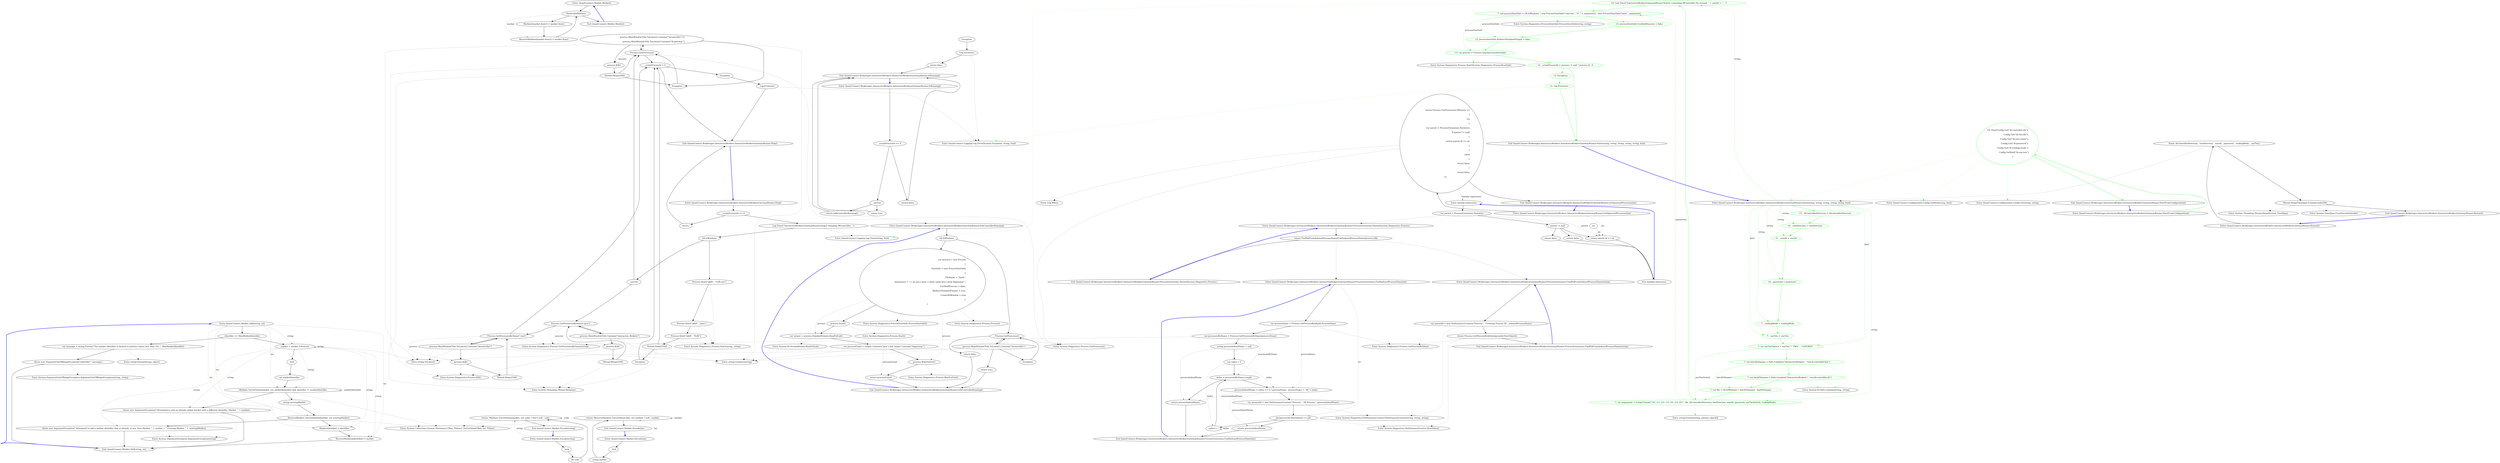 digraph  {
n0 [cluster="QuantConnect.Market.Market()", label="Entry QuantConnect.Market.Market()", span="40-40"];
n1 [cluster="QuantConnect.Market.Market()", label=HardcodedMarkets, span="43-43"];
n2 [cluster="QuantConnect.Market.Market()", label="Markets[market.Item1] = market.Item2", span="45-45"];
n4 [cluster="QuantConnect.Market.Market()", label="Exit QuantConnect.Market.Market()", span="40-40"];
n3 [cluster="QuantConnect.Market.Market()", label="ReverseMarkets[market.Item2] = market.Item1", span="46-46"];
n5 [cluster="QuantConnect.Market.Add(string, int)", label="Entry QuantConnect.Market.Add(string, int)", span="75-75"];
n6 [cluster="QuantConnect.Market.Add(string, int)", label="identifier >= MaxMarketIdentifier", span="77-77"];
n9 [cluster="QuantConnect.Market.Add(string, int)", label="market = market.ToLower()", span="83-83"];
n12 [cluster="QuantConnect.Market.Add(string, int)", label="Markets.TryGetValue(market, out marketIdentifier) && identifier != marketIdentifier", span="89-89"];
n15 [cluster="QuantConnect.Market.Add(string, int)", label="ReverseMarkets.TryGetValue(identifier, out existingMarket)", span="95-95"];
n17 [cluster="QuantConnect.Market.Add(string, int)", label="Markets[market] = identifier", span="101-101"];
n18 [cluster="QuantConnect.Market.Add(string, int)", label="ReverseMarkets[identifier] = market", span="102-102"];
n7 [cluster="QuantConnect.Market.Add(string, int)", label="var message = string.Format(''The market identifier is limited to positive values less than {0}.'', MaxMarketIdentifier)", span="79-79"];
n8 [cluster="QuantConnect.Market.Add(string, int)", label="throw new ArgumentOutOfRangeException(''identifier'', message);", span="80-80"];
n20 [cluster="string.Format(string, object)", label="Entry string.Format(string, object)", span="0-0"];
n10 [cluster="QuantConnect.Market.Add(string, int)", label=_lock, span="86-86"];
n22 [cluster="string.ToLower()", label="Entry string.ToLower()", span="0-0"];
n13 [cluster="QuantConnect.Market.Add(string, int)", label="throw new ArgumentException(''Attempted to add an already added market with a different identifier. Market: '' + market);", span="91-91"];
n16 [cluster="QuantConnect.Market.Add(string, int)", label="throw new ArgumentException(''Attempted to add a market identifier that is already in use. New Market: '' + market + '' Existing Market: '' + existingMarket);", span="97-97"];
n11 [cluster="QuantConnect.Market.Add(string, int)", label="int marketIdentifier", span="88-88"];
n14 [cluster="QuantConnect.Market.Add(string, int)", label="string existingMarket", span="94-94"];
n23 [cluster="System.Collections.Generic.Dictionary<TKey, TValue>.TryGetValue(TKey, out TValue)", label="Entry System.Collections.Generic.Dictionary<TKey, TValue>.TryGetValue(TKey, out TValue)", span="0-0"];
n19 [cluster="QuantConnect.Market.Add(string, int)", label="Exit QuantConnect.Market.Add(string, int)", span="75-75"];
n21 [cluster="System.ArgumentOutOfRangeException.ArgumentOutOfRangeException(string, string)", label="Entry System.ArgumentOutOfRangeException.ArgumentOutOfRangeException(string, string)", span="0-0"];
n24 [cluster="System.ArgumentException.ArgumentException(string)", label="Entry System.ArgumentException.ArgumentException(string)", span="0-0"];
n25 [cluster="QuantConnect.Market.Encode(string)", label="Entry QuantConnect.Market.Encode(string)", span="111-111"];
n26 [cluster="QuantConnect.Market.Encode(string)", label=_lock, span="113-113"];
n28 [cluster="QuantConnect.Market.Encode(string)", label="return !Markets.TryGetValue(market, out code) ? (int?) null : code;", span="116-116"];
n27 [cluster="QuantConnect.Market.Encode(string)", label="int code", span="115-115"];
n29 [cluster="QuantConnect.Market.Encode(string)", label="Exit QuantConnect.Market.Encode(string)", span="111-111"];
n30 [cluster="QuantConnect.Market.Decode(int)", label="Entry QuantConnect.Market.Decode(int)", span="125-125"];
n31 [cluster="QuantConnect.Market.Decode(int)", label=_lock, span="127-127"];
n33 [cluster="QuantConnect.Market.Decode(int)", label="return !ReverseMarkets.TryGetValue(code, out market) ? null : market;", span="130-130"];
n32 [cluster="QuantConnect.Market.Decode(int)", label="string market", span="129-129"];
n34 [cluster="QuantConnect.Market.Decode(int)", label="Exit QuantConnect.Market.Decode(int)", span="125-125"];
m1_31 [cluster="QuantConnect.Logging.Log.Error(System.Exception, string, bool)", file="QuandlBitfinexDownloader.cs", label="Entry QuantConnect.Logging.Log.Error(System.Exception, string, bool)", span="98-98"];
m1_61 [cluster="string.Contains(string)", file="QuandlBitfinexDownloader.cs", label="Entry string.Contains(string)", span="0-0"];
m1_62 [cluster="System.Diagnostics.Process.Kill()", file="QuandlBitfinexDownloader.cs", label="Entry System.Diagnostics.Process.Kill()", span="0-0"];
m1_105 [cluster="Unk.Where", file="QuandlBitfinexDownloader.cs", label="Entry Unk.Where", span=""];
m1_101 [cluster="System.Diagnostics.Process.WaitForExit()", file="QuandlBitfinexDownloader.cs", label="Entry System.Diagnostics.Process.WaitForExit()", span="0-0"];
m1_100 [cluster="System.IO.StreamReader.ReadToEnd()", file="QuandlBitfinexDownloader.cs", label="Entry System.IO.StreamReader.ReadToEnd()", span="0-0"];
m1_4 [cluster="QuantConnect.Configuration.Config.GetBool(string, bool)", file="QuandlBitfinexDownloader.cs", label="Entry QuantConnect.Configuration.Config.GetBool(string, bool)", span="141-141"];
m1_32 [cluster="QuantConnect.Brokerages.InteractiveBrokers.InteractiveBrokersGatewayRunner.Stop()", file="QuandlBitfinexDownloader.cs", label="Entry QuantConnect.Brokerages.InteractiveBrokers.InteractiveBrokersGatewayRunner.Stop()", span="104-104"];
m1_35 [cluster="QuantConnect.Brokerages.InteractiveBrokers.InteractiveBrokersGatewayRunner.Stop()", file="QuandlBitfinexDownloader.cs", label="Log.Trace(''InteractiveBrokersGatewayRunner.Stop(): Stopping IBController...'')", span="113-113"];
m1_58 [cluster="QuantConnect.Brokerages.InteractiveBrokers.InteractiveBrokersGatewayRunner.Stop()", file="QuandlBitfinexDownloader.cs", label="Log.Error(err)", span="175-175"];
m1_33 [cluster="QuantConnect.Brokerages.InteractiveBrokers.InteractiveBrokersGatewayRunner.Stop()", file="QuandlBitfinexDownloader.cs", label="_scriptProcessId == 0", span="106-106"];
m1_36 [cluster="QuantConnect.Brokerages.InteractiveBrokers.InteractiveBrokersGatewayRunner.Stop()", file="QuandlBitfinexDownloader.cs", label="OS.IsWindows", span="115-115"];
m1_57 [cluster="QuantConnect.Brokerages.InteractiveBrokers.InteractiveBrokersGatewayRunner.Stop()", file="QuandlBitfinexDownloader.cs", label=Exception, span="173-173"];
m1_34 [cluster="QuantConnect.Brokerages.InteractiveBrokers.InteractiveBrokersGatewayRunner.Stop()", file="QuandlBitfinexDownloader.cs", label="return;", span="108-108"];
m1_37 [cluster="QuantConnect.Brokerages.InteractiveBrokers.InteractiveBrokersGatewayRunner.Stop()", file="QuandlBitfinexDownloader.cs", label=_useTws, span="117-117"];
m1_51 [cluster="QuantConnect.Brokerages.InteractiveBrokers.InteractiveBrokersGatewayRunner.Stop()", file="QuandlBitfinexDownloader.cs", label="Process.Start(''pkill'', ''xvfb-run'')", span="160-160"];
m1_56 [cluster="QuantConnect.Brokerages.InteractiveBrokers.InteractiveBrokersGatewayRunner.Stop()", file="QuandlBitfinexDownloader.cs", label="_scriptProcessId = 0", span="171-171"];
m1_38 [cluster="QuantConnect.Brokerages.InteractiveBrokers.InteractiveBrokersGatewayRunner.Stop()", file="QuandlBitfinexDownloader.cs", label="Process.GetProcessesByName(''java'')", span="119-119"];
m1_46 [cluster="QuantConnect.Brokerages.InteractiveBrokers.InteractiveBrokersGatewayRunner.Stop()", file="QuandlBitfinexDownloader.cs", label="Process.GetProcesses()", span="138-138"];
m1_52 [cluster="QuantConnect.Brokerages.InteractiveBrokers.InteractiveBrokersGatewayRunner.Stop()", file="QuandlBitfinexDownloader.cs", label="Process.Start(''pkill'', ''java'')", span="161-161"];
m1_42 [cluster="QuantConnect.Brokerages.InteractiveBrokers.InteractiveBrokersGatewayRunner.Stop()", file="QuandlBitfinexDownloader.cs", label="Process.GetProcessesByName(''cmd'')", span="127-127"];
m1_54 [cluster="QuantConnect.Brokerages.InteractiveBrokers.InteractiveBrokersGatewayRunner.Stop()", file="QuandlBitfinexDownloader.cs", label="Thread.Sleep(2500)", span="163-163"];
m1_55 [cluster="QuantConnect.Brokerages.InteractiveBrokers.InteractiveBrokersGatewayRunner.Stop()", file="QuandlBitfinexDownloader.cs", label=Exception, span="165-165"];
m1_39 [cluster="QuantConnect.Brokerages.InteractiveBrokers.InteractiveBrokersGatewayRunner.Stop()", file="QuandlBitfinexDownloader.cs", label="process.MainWindowTitle.Contains(''Interactive Brokers'')", span="121-121"];
m1_41 [cluster="QuantConnect.Brokerages.InteractiveBrokers.InteractiveBrokersGatewayRunner.Stop()", file="QuandlBitfinexDownloader.cs", label="Thread.Sleep(2500)", span="124-124"];
m1_40 [cluster="QuantConnect.Brokerages.InteractiveBrokers.InteractiveBrokersGatewayRunner.Stop()", file="QuandlBitfinexDownloader.cs", label="process.Kill()", span="123-123"];
m1_47 [cluster="QuantConnect.Brokerages.InteractiveBrokers.InteractiveBrokersGatewayRunner.Stop()", file="QuandlBitfinexDownloader.cs", label="process.MainWindowTitle.ToLower().Contains(''ibcontroller'') ||\r\n                                    process.MainWindowTitle.ToLower().Contains(''ib gateway'')", span="142-143"];
m1_50 [cluster="QuantConnect.Brokerages.InteractiveBrokers.InteractiveBrokersGatewayRunner.Stop()", file="QuandlBitfinexDownloader.cs", label=Exception, span="149-149"];
m1_49 [cluster="QuantConnect.Brokerages.InteractiveBrokers.InteractiveBrokersGatewayRunner.Stop()", file="QuandlBitfinexDownloader.cs", label="Thread.Sleep(2500)", span="146-146"];
m1_48 [cluster="QuantConnect.Brokerages.InteractiveBrokers.InteractiveBrokersGatewayRunner.Stop()", file="QuandlBitfinexDownloader.cs", label="process.Kill()", span="145-145"];
m1_53 [cluster="QuantConnect.Brokerages.InteractiveBrokers.InteractiveBrokersGatewayRunner.Stop()", file="QuandlBitfinexDownloader.cs", label="Process.Start(''pkill'', ''Xvfb'')", span="162-162"];
m1_43 [cluster="QuantConnect.Brokerages.InteractiveBrokers.InteractiveBrokersGatewayRunner.Stop()", file="QuandlBitfinexDownloader.cs", label="process.MainWindowTitle.ToLower().Contains(''ibcontroller'')", span="129-129"];
m1_45 [cluster="QuantConnect.Brokerages.InteractiveBrokers.InteractiveBrokersGatewayRunner.Stop()", file="QuandlBitfinexDownloader.cs", label="Thread.Sleep(2500)", span="132-132"];
m1_44 [cluster="QuantConnect.Brokerages.InteractiveBrokers.InteractiveBrokersGatewayRunner.Stop()", file="QuandlBitfinexDownloader.cs", label="process.Kill()", span="131-131"];
m1_59 [cluster="QuantConnect.Brokerages.InteractiveBrokers.InteractiveBrokersGatewayRunner.Stop()", file="QuandlBitfinexDownloader.cs", label="Exit QuantConnect.Brokerages.InteractiveBrokers.InteractiveBrokersGatewayRunner.Stop()", span="104-104"];
m1_106 [cluster="lambda expression", file="QuandlBitfinexDownloader.cs", label="Entry lambda expression", span="270-285"];
m1_109 [cluster="lambda expression", file="QuandlBitfinexDownloader.cs", label="return parent.Id == id;", span="277-277"];
m1_107 [cluster="lambda expression", file="QuandlBitfinexDownloader.cs", label="var parent = ProcessExtensions.Parent(x)", span="274-274"];
m1_108 [cluster="lambda expression", file="QuandlBitfinexDownloader.cs", label="parent != null", span="275-275"];
m1_110 [cluster="lambda expression", file="QuandlBitfinexDownloader.cs", label="return false;", span="282-282"];
m1_111 [cluster="lambda expression", file="QuandlBitfinexDownloader.cs", label="return false;", span="284-284"];
m1_112 [cluster="lambda expression", file="QuandlBitfinexDownloader.cs", label="Exit lambda expression", span="270-285"];
m1_129 [cluster="System.Diagnostics.PerformanceCounter.NextValue()", file="QuandlBitfinexDownloader.cs", label="Entry System.Diagnostics.PerformanceCounter.NextValue()", span="0-0"];
m1_67 [cluster="QuantConnect.Brokerages.InteractiveBrokers.InteractiveBrokersGatewayRunner.IsRunning()", file="QuandlBitfinexDownloader.cs", label="Entry QuantConnect.Brokerages.InteractiveBrokers.InteractiveBrokersGatewayRunner.IsRunning()", span="183-183"];
m1_74 [cluster="QuantConnect.Brokerages.InteractiveBrokers.InteractiveBrokersGatewayRunner.IsRunning()", file="QuandlBitfinexDownloader.cs", label="Log.Error(err)", span="202-202"];
m1_73 [cluster="QuantConnect.Brokerages.InteractiveBrokers.InteractiveBrokersGatewayRunner.IsRunning()", file="QuandlBitfinexDownloader.cs", label=Exception, span="200-200"];
m1_75 [cluster="QuantConnect.Brokerages.InteractiveBrokers.InteractiveBrokersGatewayRunner.IsRunning()", file="QuandlBitfinexDownloader.cs", label="return false;", span="205-205"];
m1_69 [cluster="QuantConnect.Brokerages.InteractiveBrokers.InteractiveBrokersGatewayRunner.IsRunning()", file="QuandlBitfinexDownloader.cs", label="return false;", span="187-187"];
m1_71 [cluster="QuantConnect.Brokerages.InteractiveBrokers.InteractiveBrokersGatewayRunner.IsRunning()", file="QuandlBitfinexDownloader.cs", label="return true;", span="193-193"];
m1_72 [cluster="QuantConnect.Brokerages.InteractiveBrokers.InteractiveBrokersGatewayRunner.IsRunning()", file="QuandlBitfinexDownloader.cs", label="return IsIbControllerRunning();", span="198-198"];
m1_68 [cluster="QuantConnect.Brokerages.InteractiveBrokers.InteractiveBrokersGatewayRunner.IsRunning()", file="QuandlBitfinexDownloader.cs", label="_scriptProcessId == 0", span="185-185"];
m1_70 [cluster="QuantConnect.Brokerages.InteractiveBrokers.InteractiveBrokersGatewayRunner.IsRunning()", file="QuandlBitfinexDownloader.cs", label=_useTws, span="191-191"];
m1_76 [cluster="QuantConnect.Brokerages.InteractiveBrokers.InteractiveBrokersGatewayRunner.IsRunning()", file="QuandlBitfinexDownloader.cs", label="Exit QuantConnect.Brokerages.InteractiveBrokers.InteractiveBrokersGatewayRunner.IsRunning()", span="183-183"];
m1_65 [cluster="System.Diagnostics.Process.GetProcesses()", file="QuandlBitfinexDownloader.cs", label="Entry System.Diagnostics.Process.GetProcesses()", span="0-0"];
m1_66 [cluster="System.Diagnostics.Process.Start(string, string)", file="QuandlBitfinexDownloader.cs", label="Entry System.Diagnostics.Process.Start(string, string)", span="0-0"];
m1_114 [cluster="QuantConnect.Brokerages.InteractiveBrokers.InteractiveBrokersGatewayRunner.ProcessExtensions.FindIndexedProcessName(int)", file="QuandlBitfinexDownloader.cs", label="Entry QuantConnect.Brokerages.InteractiveBrokers.InteractiveBrokersGatewayRunner.ProcessExtensions.FindIndexedProcessName(int)", span="291-291"];
m1_116 [cluster="QuantConnect.Brokerages.InteractiveBrokers.InteractiveBrokersGatewayRunner.ProcessExtensions.FindIndexedProcessName(int)", file="QuandlBitfinexDownloader.cs", label="var processesByName = Process.GetProcessesByName(processName)", span="294-294"];
m1_115 [cluster="QuantConnect.Brokerages.InteractiveBrokers.InteractiveBrokersGatewayRunner.ProcessExtensions.FindIndexedProcessName(int)", file="QuandlBitfinexDownloader.cs", label="var processName = Process.GetProcessById(pid).ProcessName", span="293-293"];
m1_117 [cluster="QuantConnect.Brokerages.InteractiveBrokers.InteractiveBrokersGatewayRunner.ProcessExtensions.FindIndexedProcessName(int)", file="QuandlBitfinexDownloader.cs", label="string processIndexdName = null", span="295-295"];
m1_119 [cluster="QuantConnect.Brokerages.InteractiveBrokers.InteractiveBrokersGatewayRunner.ProcessExtensions.FindIndexedProcessName(int)", file="QuandlBitfinexDownloader.cs", label="index < processesByName.Length", span="297-297"];
m1_120 [cluster="QuantConnect.Brokerages.InteractiveBrokers.InteractiveBrokersGatewayRunner.ProcessExtensions.FindIndexedProcessName(int)", file="QuandlBitfinexDownloader.cs", label="processIndexdName = index == 0 ? processName : processName + ''#'' + index", span="299-299"];
m1_118 [cluster="QuantConnect.Brokerages.InteractiveBrokers.InteractiveBrokersGatewayRunner.ProcessExtensions.FindIndexedProcessName(int)", file="QuandlBitfinexDownloader.cs", label="var index = 0", span="297-297"];
m1_125 [cluster="QuantConnect.Brokerages.InteractiveBrokers.InteractiveBrokersGatewayRunner.ProcessExtensions.FindIndexedProcessName(int)", file="QuandlBitfinexDownloader.cs", label="return processIndexdName;", span="307-307"];
m1_124 [cluster="QuantConnect.Brokerages.InteractiveBrokers.InteractiveBrokersGatewayRunner.ProcessExtensions.FindIndexedProcessName(int)", file="QuandlBitfinexDownloader.cs", label="index++", span="297-297"];
m1_122 [cluster="QuantConnect.Brokerages.InteractiveBrokers.InteractiveBrokersGatewayRunner.ProcessExtensions.FindIndexedProcessName(int)", file="QuandlBitfinexDownloader.cs", label="(int)processId.NextValue() == pid", span="301-301"];
m1_121 [cluster="QuantConnect.Brokerages.InteractiveBrokers.InteractiveBrokersGatewayRunner.ProcessExtensions.FindIndexedProcessName(int)", file="QuandlBitfinexDownloader.cs", label="var processId = new PerformanceCounter(''Process'', ''ID Process'', processIndexdName)", span="300-300"];
m1_123 [cluster="QuantConnect.Brokerages.InteractiveBrokers.InteractiveBrokersGatewayRunner.ProcessExtensions.FindIndexedProcessName(int)", file="QuandlBitfinexDownloader.cs", label="return processIndexdName;", span="303-303"];
m1_126 [cluster="QuantConnect.Brokerages.InteractiveBrokers.InteractiveBrokersGatewayRunner.ProcessExtensions.FindIndexedProcessName(int)", file="QuandlBitfinexDownloader.cs", label="Exit QuantConnect.Brokerages.InteractiveBrokers.InteractiveBrokersGatewayRunner.ProcessExtensions.FindIndexedProcessName(int)", span="291-291"];
m1_128 [cluster="System.Diagnostics.PerformanceCounter.PerformanceCounter(string, string, string)", file="QuandlBitfinexDownloader.cs", label="Entry System.Diagnostics.PerformanceCounter.PerformanceCounter(string, string, string)", span="0-0"];
m1_3 [cluster="QuantConnect.Configuration.Config.Get(string, string)", file="QuandlBitfinexDownloader.cs", label="Entry QuantConnect.Configuration.Config.Get(string, string)", span="90-90"];
m1_127 [cluster="System.Diagnostics.Process.GetProcessById(int)", file="QuandlBitfinexDownloader.cs", label="Entry System.Diagnostics.Process.GetProcessById(int)", span="0-0"];
m1_60 [cluster="System.Diagnostics.Process.GetProcessesByName(string)", file="QuandlBitfinexDownloader.cs", label="Entry System.Diagnostics.Process.GetProcessesByName(string)", span="0-0"];
m1_99 [cluster="System.Diagnostics.Process.Start()", file="QuandlBitfinexDownloader.cs", label="Entry System.Diagnostics.Process.Start()", span="0-0"];
m1_0 [cluster="QuantConnect.Brokerages.InteractiveBrokers.InteractiveBrokersGatewayRunner.StartFromConfiguration()", file="QuandlBitfinexDownloader.cs", label="Entry QuantConnect.Brokerages.InteractiveBrokers.InteractiveBrokersGatewayRunner.StartFromConfiguration()", span="48-48"];
m1_1 [cluster="QuantConnect.Brokerages.InteractiveBrokers.InteractiveBrokersGatewayRunner.StartFromConfiguration()", color=green, community=0, file="QuandlBitfinexDownloader.cs", label="19: Start(Config.Get(''ib-controller-dir''),\r\n                Config.Get(''ib-tws-dir''),\r\n                Config.Get(''ib-user-name''),\r\n                Config.Get(''ib-password''),\r\n                Config.Get(''ib-trading-mode''),\r\n                Config.GetBool(''ib-use-tws'')\r\n                )", span="50-56"];
m1_2 [cluster="QuantConnect.Brokerages.InteractiveBrokers.InteractiveBrokersGatewayRunner.StartFromConfiguration()", file="QuandlBitfinexDownloader.cs", label="Exit QuantConnect.Brokerages.InteractiveBrokers.InteractiveBrokersGatewayRunner.StartFromConfiguration()", span="48-48"];
m1_97 [cluster="System.Diagnostics.Process.Process()", file="QuandlBitfinexDownloader.cs", label="Entry System.Diagnostics.Process.Process()", span="0-0"];
m1_98 [cluster="System.Diagnostics.ProcessStartInfo.ProcessStartInfo()", file="QuandlBitfinexDownloader.cs", label="Entry System.Diagnostics.ProcessStartInfo.ProcessStartInfo()", span="0-0"];
m1_63 [cluster="System.Threading.Thread.Sleep(int)", file="QuandlBitfinexDownloader.cs", label="Entry System.Threading.Thread.Sleep(int)", span="0-0"];
m1_30 [cluster="System.Diagnostics.Process.Start(System.Diagnostics.ProcessStartInfo)", file="QuandlBitfinexDownloader.cs", label="Entry System.Diagnostics.Process.Start(System.Diagnostics.ProcessStartInfo)", span="0-0"];
m1_78 [cluster="QuantConnect.Brokerages.InteractiveBrokers.InteractiveBrokersGatewayRunner.Restart()", file="QuandlBitfinexDownloader.cs", label="Entry QuantConnect.Brokerages.InteractiveBrokers.InteractiveBrokersGatewayRunner.Restart()", span="211-211"];
m1_79 [cluster="QuantConnect.Brokerages.InteractiveBrokers.InteractiveBrokersGatewayRunner.Restart()", file="QuandlBitfinexDownloader.cs", label="Start(_ibControllerDirectory, _twsDirectory, _userId, _password, _tradingMode, _useTws)", span="213-213"];
m1_80 [cluster="QuantConnect.Brokerages.InteractiveBrokers.InteractiveBrokersGatewayRunner.Restart()", file="QuandlBitfinexDownloader.cs", label="Thread.Sleep(TimeSpan.FromSeconds(30))", span="216-216"];
m1_81 [cluster="QuantConnect.Brokerages.InteractiveBrokers.InteractiveBrokersGatewayRunner.Restart()", file="QuandlBitfinexDownloader.cs", label="Exit QuantConnect.Brokerages.InteractiveBrokers.InteractiveBrokersGatewayRunner.Restart()", span="211-211"];
m1_26 [cluster="System.IO.Path.Combine(string, string)", file="QuandlBitfinexDownloader.cs", label="Entry System.IO.Path.Combine(string, string)", span="0-0"];
m1_27 [cluster="string.Format(string, params object[])", file="QuandlBitfinexDownloader.cs", label="Entry string.Format(string, params object[])", span="0-0"];
m1_77 [cluster="QuantConnect.Brokerages.InteractiveBrokers.InteractiveBrokersGatewayRunner.IsIbControllerRunning()", file="QuandlBitfinexDownloader.cs", label="Entry QuantConnect.Brokerages.InteractiveBrokers.InteractiveBrokersGatewayRunner.IsIbControllerRunning()", span="222-222"];
m1_85 [cluster="QuantConnect.Brokerages.InteractiveBrokers.InteractiveBrokersGatewayRunner.IsIbControllerRunning()", file="QuandlBitfinexDownloader.cs", label="Process.GetProcesses()", span="226-226"];
m1_96 [cluster="QuantConnect.Brokerages.InteractiveBrokers.InteractiveBrokersGatewayRunner.IsIbControllerRunning()", file="QuandlBitfinexDownloader.cs", label="Exit QuantConnect.Brokerages.InteractiveBrokers.InteractiveBrokersGatewayRunner.IsIbControllerRunning()", span="222-222"];
m1_84 [cluster="QuantConnect.Brokerages.InteractiveBrokers.InteractiveBrokersGatewayRunner.IsIbControllerRunning()", file="QuandlBitfinexDownloader.cs", label="OS.IsWindows", span="224-224"];
m1_86 [cluster="QuantConnect.Brokerages.InteractiveBrokers.InteractiveBrokersGatewayRunner.IsIbControllerRunning()", file="QuandlBitfinexDownloader.cs", label="process.MainWindowTitle.ToLower().Contains(''ibcontroller'')", span="230-230"];
m1_92 [cluster="QuantConnect.Brokerages.InteractiveBrokers.InteractiveBrokersGatewayRunner.IsIbControllerRunning()", file="QuandlBitfinexDownloader.cs", label="var processFound = output.Contains(''java'') && output.Contains(''ibgateway'')", span="257-257"];
m1_88 [cluster="QuantConnect.Brokerages.InteractiveBrokers.InteractiveBrokersGatewayRunner.IsIbControllerRunning()", file="QuandlBitfinexDownloader.cs", label=Exception, span="235-235"];
m1_95 [cluster="QuantConnect.Brokerages.InteractiveBrokers.InteractiveBrokersGatewayRunner.IsIbControllerRunning()", file="QuandlBitfinexDownloader.cs", label="return false;", span="264-264"];
m1_87 [cluster="QuantConnect.Brokerages.InteractiveBrokers.InteractiveBrokersGatewayRunner.IsIbControllerRunning()", file="QuandlBitfinexDownloader.cs", label="return true;", span="232-232"];
m1_94 [cluster="QuantConnect.Brokerages.InteractiveBrokers.InteractiveBrokersGatewayRunner.IsIbControllerRunning()", file="QuandlBitfinexDownloader.cs", label="return processFound;", span="261-261"];
m1_89 [cluster="QuantConnect.Brokerages.InteractiveBrokers.InteractiveBrokersGatewayRunner.IsIbControllerRunning()", file="QuandlBitfinexDownloader.cs", label="var process = new Process\r\n                {\r\n                    StartInfo = new ProcessStartInfo\r\n                    {\r\n                        FileName = ''bash'',\r\n                        Arguments = ''-c 'ps aux | grep -v bash | grep java | grep ibgateway''',\r\n                        UseShellExecute = false,\r\n                        RedirectStandardOutput = true,\r\n                        CreateNoWindow = true\r\n                    }\r\n                }", span="243-253"];
m1_91 [cluster="QuantConnect.Brokerages.InteractiveBrokers.InteractiveBrokersGatewayRunner.IsIbControllerRunning()", file="QuandlBitfinexDownloader.cs", label="var output = process.StandardOutput.ReadToEnd()", span="256-256"];
m1_90 [cluster="QuantConnect.Brokerages.InteractiveBrokers.InteractiveBrokersGatewayRunner.IsIbControllerRunning()", file="QuandlBitfinexDownloader.cs", label="process.Start()", span="255-255"];
m1_93 [cluster="QuantConnect.Brokerages.InteractiveBrokers.InteractiveBrokersGatewayRunner.IsIbControllerRunning()", file="QuandlBitfinexDownloader.cs", label="process.WaitForExit()", span="259-259"];
m1_113 [cluster="QuantConnect.Brokerages.InteractiveBrokers.InteractiveBrokersGatewayRunner.ProcessExtensions.Parent(System.Diagnostics.Process)", file="QuandlBitfinexDownloader.cs", label="Entry QuantConnect.Brokerages.InteractiveBrokers.InteractiveBrokersGatewayRunner.ProcessExtensions.Parent(System.Diagnostics.Process)", span="316-316"];
m1_134 [cluster="QuantConnect.Brokerages.InteractiveBrokers.InteractiveBrokersGatewayRunner.ProcessExtensions.Parent(System.Diagnostics.Process)", file="QuandlBitfinexDownloader.cs", label="return FindPidFromIndexedProcessName(FindIndexedProcessName(process.Id));", span="318-318"];
m1_135 [cluster="QuantConnect.Brokerages.InteractiveBrokers.InteractiveBrokersGatewayRunner.ProcessExtensions.Parent(System.Diagnostics.Process)", file="QuandlBitfinexDownloader.cs", label="Exit QuantConnect.Brokerages.InteractiveBrokers.InteractiveBrokersGatewayRunner.ProcessExtensions.Parent(System.Diagnostics.Process)", span="316-316"];
m1_28 [cluster="QuantConnect.Logging.Log.Trace(string, bool)", file="QuandlBitfinexDownloader.cs", label="Entry QuantConnect.Logging.Log.Trace(string, bool)", span="106-106"];
m1_29 [cluster="System.Diagnostics.ProcessStartInfo.ProcessStartInfo(string, string)", file="QuandlBitfinexDownloader.cs", label="Entry System.Diagnostics.ProcessStartInfo.ProcessStartInfo(string, string)", span="0-0"];
m1_83 [cluster="System.Threading.Thread.Sleep(System.TimeSpan)", file="QuandlBitfinexDownloader.cs", label="Entry System.Threading.Thread.Sleep(System.TimeSpan)", span="0-0"];
m1_82 [cluster="System.TimeSpan.FromSeconds(double)", file="QuandlBitfinexDownloader.cs", label="Entry System.TimeSpan.FromSeconds(double)", span="0-0"];
m1_130 [cluster="QuantConnect.Brokerages.InteractiveBrokers.InteractiveBrokersGatewayRunner.ProcessExtensions.FindPidFromIndexedProcessName(string)", file="QuandlBitfinexDownloader.cs", label="Entry QuantConnect.Brokerages.InteractiveBrokers.InteractiveBrokersGatewayRunner.ProcessExtensions.FindPidFromIndexedProcessName(string)", span="310-310"];
m1_132 [cluster="QuantConnect.Brokerages.InteractiveBrokers.InteractiveBrokersGatewayRunner.ProcessExtensions.FindPidFromIndexedProcessName(string)", file="QuandlBitfinexDownloader.cs", label="return Process.GetProcessById((int)parentId.NextValue());", span="313-313"];
m1_131 [cluster="QuantConnect.Brokerages.InteractiveBrokers.InteractiveBrokersGatewayRunner.ProcessExtensions.FindPidFromIndexedProcessName(string)", file="QuandlBitfinexDownloader.cs", label="var parentId = new PerformanceCounter(''Process'', ''Creating Process ID'', indexedProcessName)", span="312-312"];
m1_133 [cluster="QuantConnect.Brokerages.InteractiveBrokers.InteractiveBrokersGatewayRunner.ProcessExtensions.FindPidFromIndexedProcessName(string)", file="QuandlBitfinexDownloader.cs", label="Exit QuantConnect.Brokerages.InteractiveBrokers.InteractiveBrokersGatewayRunner.ProcessExtensions.FindPidFromIndexedProcessName(string)", span="310-310"];
m1_5 [cluster="QuantConnect.Brokerages.InteractiveBrokers.InteractiveBrokersGatewayRunner.Start(string, string, string, string, string, bool)", file="QuandlBitfinexDownloader.cs", label="Entry QuantConnect.Brokerages.InteractiveBrokers.InteractiveBrokersGatewayRunner.Start(string, string, string, string, string, bool)", span="68-68"];
m1_6 [cluster="QuantConnect.Brokerages.InteractiveBrokers.InteractiveBrokersGatewayRunner.Start(string, string, string, string, string, bool)", color=green, community=0, file="QuandlBitfinexDownloader.cs", label="15: _ibControllerDirectory = ibControllerDirectory", span="70-70"];
m1_7 [cluster="QuantConnect.Brokerages.InteractiveBrokers.InteractiveBrokersGatewayRunner.Start(string, string, string, string, string, bool)", color=green, community=0, file="QuandlBitfinexDownloader.cs", label="16: _twsDirectory = twsDirectory", span="71-71"];
m1_8 [cluster="QuantConnect.Brokerages.InteractiveBrokers.InteractiveBrokersGatewayRunner.Start(string, string, string, string, string, bool)", color=green, community=0, file="QuandlBitfinexDownloader.cs", label="21: _userId = userId", span="72-72"];
m1_9 [cluster="QuantConnect.Brokerages.InteractiveBrokers.InteractiveBrokersGatewayRunner.Start(string, string, string, string, string, bool)", color=green, community=0, file="QuandlBitfinexDownloader.cs", label="16: _password = password", span="73-73"];
m1_10 [cluster="QuantConnect.Brokerages.InteractiveBrokers.InteractiveBrokersGatewayRunner.Start(string, string, string, string, string, bool)", color=green, community=0, file="QuandlBitfinexDownloader.cs", label="7: _tradingMode = tradingMode", span="74-74"];
m1_11 [cluster="QuantConnect.Brokerages.InteractiveBrokers.InteractiveBrokersGatewayRunner.Start(string, string, string, string, string, bool)", color=green, community=0, file="QuandlBitfinexDownloader.cs", label="7: _useTws = useTws", span="75-75"];
m1_12 [cluster="QuantConnect.Brokerages.InteractiveBrokers.InteractiveBrokersGatewayRunner.Start(string, string, string, string, string, bool)", color=green, community=0, file="QuandlBitfinexDownloader.cs", label="7: var useTwsSwitch = useTws ? ''TWS'' : ''GATEWAY''", span="77-77"];
m1_13 [cluster="QuantConnect.Brokerages.InteractiveBrokers.InteractiveBrokersGatewayRunner.Start(string, string, string, string, string, bool)", color=green, community=0, file="QuandlBitfinexDownloader.cs", label="7: var batchFilename = Path.Combine(''InteractiveBrokers'', ''run-ib-controller.bat'')", span="78-78"];
m1_16 [cluster="QuantConnect.Brokerages.InteractiveBrokers.InteractiveBrokersGatewayRunner.Start(string, string, string, string, string, bool)", color=green, community=0, file="QuandlBitfinexDownloader.cs", label="7: var arguments = string.Format(''{0} {1} {2} {3} {4} {5} {6}'', file, ibControllerDirectory, twsDirectory, userId, password, useTwsSwitch, tradingMode)", span="84-84"];
m1_15 [cluster="QuantConnect.Brokerages.InteractiveBrokers.InteractiveBrokersGatewayRunner.Start(string, string, string, string, string, bool)", color=green, community=0, file="QuandlBitfinexDownloader.cs", label="7: var file = OS.IsWindows ? batchFilename : bashFilename", span="83-83"];
m1_17 [cluster="QuantConnect.Brokerages.InteractiveBrokers.InteractiveBrokersGatewayRunner.Start(string, string, string, string, string, bool)", color=green, community=0, file="QuandlBitfinexDownloader.cs", label="23: Log.Trace(''InteractiveBrokersGatewayRunner.Start(): Launching IBController for account '' + userId + ''...'')", span="86-86"];
m1_18 [cluster="QuantConnect.Brokerages.InteractiveBrokers.InteractiveBrokersGatewayRunner.Start(string, string, string, string, string, bool)", color=green, community=0, file="QuandlBitfinexDownloader.cs", label="7: var processStartInfo = OS.IsWindows ? new ProcessStartInfo(''cmd.exe'', ''/C '' + arguments) : new ProcessStartInfo(''bash'', arguments)", span="88-88"];
m1_14 [cluster="QuantConnect.Brokerages.InteractiveBrokers.InteractiveBrokersGatewayRunner.Start(string, string, string, string, string, bool)", color=green, community=0, file="QuandlBitfinexDownloader.cs", label="7: var bashFilename = Path.Combine(''InteractiveBrokers'', ''run-ib-controller.sh'')", span="79-79"];
m1_19 [cluster="QuantConnect.Brokerages.InteractiveBrokers.InteractiveBrokersGatewayRunner.Start(string, string, string, string, string, bool)", color=green, community=0, file="QuandlBitfinexDownloader.cs", label="23: processStartInfo.UseShellExecute = false", span="90-90"];
m1_20 [cluster="QuantConnect.Brokerages.InteractiveBrokers.InteractiveBrokersGatewayRunner.Start(string, string, string, string, string, bool)", color=green, community=0, file="QuandlBitfinexDownloader.cs", label="12: processStartInfo.RedirectStandardOutput = false", span="91-91"];
m1_21 [cluster="QuantConnect.Brokerages.InteractiveBrokers.InteractiveBrokersGatewayRunner.Start(string, string, string, string, string, bool)", color=green, community=0, file="QuandlBitfinexDownloader.cs", label="13: var process = Process.Start(processStartInfo)", span="92-92"];
m1_22 [cluster="QuantConnect.Brokerages.InteractiveBrokers.InteractiveBrokersGatewayRunner.Start(string, string, string, string, string, bool)", color=green, community=0, file="QuandlBitfinexDownloader.cs", label="12: _scriptProcessId = process != null ? process.Id : 0", span="93-93"];
m1_23 [cluster="QuantConnect.Brokerages.InteractiveBrokers.InteractiveBrokersGatewayRunner.Start(string, string, string, string, string, bool)", color=green, community=0, file="QuandlBitfinexDownloader.cs", label="13: Exception", span="95-95"];
m1_24 [cluster="QuantConnect.Brokerages.InteractiveBrokers.InteractiveBrokersGatewayRunner.Start(string, string, string, string, string, bool)", color=green, community=0, file="QuandlBitfinexDownloader.cs", label="12: Log.Error(err)", span="97-97"];
m1_25 [cluster="QuantConnect.Brokerages.InteractiveBrokers.InteractiveBrokersGatewayRunner.Start(string, string, string, string, string, bool)", file="QuandlBitfinexDownloader.cs", label="Exit QuantConnect.Brokerages.InteractiveBrokers.InteractiveBrokersGatewayRunner.Start(string, string, string, string, string, bool)", span="68-68"];
m1_102 [cluster="QuantConnect.Brokerages.InteractiveBrokers.InteractiveBrokersGatewayRunner.GetSpawnedProcesses(int)", file="QuandlBitfinexDownloader.cs", label="Entry QuantConnect.Brokerages.InteractiveBrokers.InteractiveBrokersGatewayRunner.GetSpawnedProcesses(int)", span="267-267"];
m1_103 [cluster="QuantConnect.Brokerages.InteractiveBrokers.InteractiveBrokersGatewayRunner.GetSpawnedProcesses(int)", file="QuandlBitfinexDownloader.cs", label="return Process.GetProcesses().Where(x =>\r\n            {\r\n                try\r\n                {\r\n                    var parent = ProcessExtensions.Parent(x);\r\n                    if (parent != null)\r\n                    {\r\n                        return parent.Id == id;\r\n                    }\r\n                }\r\n                catch\r\n                {\r\n                    return false;\r\n                }\r\n                return false;\r\n            });", span="270-285"];
m1_104 [cluster="QuantConnect.Brokerages.InteractiveBrokers.InteractiveBrokersGatewayRunner.GetSpawnedProcesses(int)", file="QuandlBitfinexDownloader.cs", label="Exit QuantConnect.Brokerages.InteractiveBrokers.InteractiveBrokersGatewayRunner.GetSpawnedProcesses(int)", span="267-267"];
m1_136 [file="QuandlBitfinexDownloader.cs", label=int, span=""];
n0 -> n1  [key=0, style=solid];
n1 -> n2  [key=0, style=solid];
n1 -> n4  [key=0, style=solid];
n1 -> n3  [color=darkseagreen4, key=1, label=market, style=dashed];
n2 -> n3  [key=0, style=solid];
n4 -> n0  [color=blue, key=0, style=bold];
n3 -> n1  [key=0, style=solid];
n5 -> n6  [key=0, style=solid];
n5 -> n9  [color=darkseagreen4, key=1, label=string, style=dashed];
n5 -> n12  [color=darkseagreen4, key=1, label=int, style=dashed];
n5 -> n15  [color=darkseagreen4, key=1, label=int, style=dashed];
n5 -> n17  [color=darkseagreen4, key=1, label=int, style=dashed];
n5 -> n18  [color=darkseagreen4, key=1, label=int, style=dashed];
n6 -> n7  [key=0, style=solid];
n6 -> n9  [key=0, style=solid];
n9 -> n10  [key=0, style=solid];
n9 -> n22  [key=2, style=dotted];
n9 -> n9  [color=darkseagreen4, key=1, label=string, style=dashed];
n9 -> n12  [color=darkseagreen4, key=1, label=string, style=dashed];
n9 -> n13  [color=darkseagreen4, key=1, label=string, style=dashed];
n9 -> n16  [color=darkseagreen4, key=1, label=string, style=dashed];
n9 -> n17  [color=darkseagreen4, key=1, label=string, style=dashed];
n9 -> n18  [color=darkseagreen4, key=1, label=string, style=dashed];
n12 -> n13  [key=0, style=solid];
n12 -> n14  [key=0, style=solid];
n12 -> n23  [key=2, style=dotted];
n12 -> n12  [color=darkseagreen4, key=1, label=marketIdentifier, style=dashed];
n15 -> n16  [key=0, style=solid];
n15 -> n17  [key=0, style=solid];
n15 -> n23  [key=2, style=dotted];
n17 -> n18  [key=0, style=solid];
n18 -> n19  [key=0, style=solid];
n7 -> n8  [key=0, style=solid];
n7 -> n20  [key=2, style=dotted];
n8 -> n19  [key=0, style=solid];
n8 -> n21  [key=2, style=dotted];
n10 -> n11  [key=0, style=solid];
n13 -> n19  [key=0, style=solid];
n13 -> n24  [key=2, style=dotted];
n16 -> n19  [key=0, style=solid];
n16 -> n24  [key=2, style=dotted];
n11 -> n12  [key=0, style=solid];
n14 -> n15  [key=0, style=solid];
n19 -> n5  [color=blue, key=0, style=bold];
n25 -> n26  [key=0, style=solid];
n25 -> n28  [color=darkseagreen4, key=1, label=string, style=dashed];
n26 -> n27  [key=0, style=solid];
n28 -> n29  [key=0, style=solid];
n28 -> n23  [key=2, style=dotted];
n28 -> n28  [color=darkseagreen4, key=1, label=code, style=dashed];
n27 -> n28  [key=0, style=solid];
n29 -> n25  [color=blue, key=0, style=bold];
n30 -> n31  [key=0, style=solid];
n30 -> n33  [color=darkseagreen4, key=1, label=int, style=dashed];
n31 -> n32  [key=0, style=solid];
n33 -> n34  [key=0, style=solid];
n33 -> n23  [key=2, style=dotted];
n33 -> n33  [color=darkseagreen4, key=1, label=market, style=dashed];
n32 -> n33  [key=0, style=solid];
n34 -> n30  [color=blue, key=0, style=bold];
m1_32 -> m1_33  [key=0, style=solid];
m1_35 -> m1_28  [key=2, style=dotted];
m1_35 -> m1_36  [key=0, style=solid];
m1_58 -> m1_31  [key=2, style=dotted];
m1_58 -> m1_59  [key=0, style=solid];
m1_33 -> m1_35  [key=0, style=solid];
m1_33 -> m1_34  [key=0, style=solid];
m1_36 -> m1_37  [key=0, style=solid];
m1_36 -> m1_51  [key=0, style=solid];
m1_57 -> m1_58  [key=0, style=solid];
m1_34 -> m1_59  [key=0, style=solid];
m1_37 -> m1_38  [key=0, style=solid];
m1_37 -> m1_46  [key=0, style=solid];
m1_51 -> m1_52  [key=0, style=solid];
m1_51 -> m1_66  [key=2, style=dotted];
m1_56 -> m1_57  [key=0, style=solid];
m1_56 -> m1_59  [key=0, style=solid];
m1_38 -> m1_39  [key=0, style=solid];
m1_38 -> m1_42  [key=0, style=solid];
m1_38 -> m1_60  [key=2, style=dotted];
m1_38 -> m1_40  [color=darkseagreen4, key=1, label=process, style=dashed];
m1_46 -> m1_56  [key=0, style=solid];
m1_46 -> m1_47  [key=0, style=solid];
m1_46 -> m1_65  [key=2, style=dotted];
m1_46 -> m1_48  [color=darkseagreen4, key=1, label=process, style=dashed];
m1_52 -> m1_53  [key=0, style=solid];
m1_52 -> m1_66  [key=2, style=dotted];
m1_42 -> m1_56  [key=0, style=solid];
m1_42 -> m1_43  [key=0, style=solid];
m1_42 -> m1_60  [key=2, style=dotted];
m1_42 -> m1_44  [color=darkseagreen4, key=1, label=process, style=dashed];
m1_54 -> m1_56  [key=0, style=solid];
m1_54 -> m1_55  [key=0, style=solid];
m1_54 -> m1_63  [key=2, style=dotted];
m1_55 -> m1_56  [key=0, style=solid];
m1_39 -> m1_38  [key=0, style=solid];
m1_39 -> m1_40  [key=0, style=solid];
m1_39 -> m1_61  [key=2, style=dotted];
m1_41 -> m1_38  [key=0, style=solid];
m1_41 -> m1_63  [key=2, style=dotted];
m1_40 -> m1_41  [key=0, style=solid];
m1_40 -> m1_62  [key=2, style=dotted];
m1_47 -> m1_46  [key=0, style=solid];
m1_47 -> m1_48  [key=0, style=solid];
m1_47 -> m1_50  [key=0, style=solid];
m1_47 -> n22  [key=2, style=dotted];
m1_47 -> m1_61  [key=2, style=dotted];
m1_50 -> m1_46  [key=0, style=solid];
m1_49 -> m1_46  [key=0, style=solid];
m1_49 -> m1_50  [key=0, style=solid];
m1_49 -> m1_63  [key=2, style=dotted];
m1_48 -> m1_49  [key=0, style=solid];
m1_48 -> m1_62  [key=2, style=dotted];
m1_53 -> m1_66  [key=2, style=dotted];
m1_53 -> m1_54  [key=0, style=solid];
m1_43 -> m1_42  [key=0, style=solid];
m1_43 -> m1_44  [key=0, style=solid];
m1_43 -> n22  [key=2, style=dotted];
m1_43 -> m1_61  [key=2, style=dotted];
m1_45 -> m1_42  [key=0, style=solid];
m1_45 -> m1_63  [key=2, style=dotted];
m1_44 -> m1_45  [key=0, style=solid];
m1_44 -> m1_62  [key=2, style=dotted];
m1_59 -> m1_32  [color=blue, key=0, style=bold];
m1_106 -> m1_107  [key=0, style=solid];
m1_109 -> m1_112  [key=0, style=solid];
m1_107 -> m1_109  [color=darkseagreen4, key=1, label=parent, style=dashed];
m1_107 -> m1_108  [key=0, style=solid];
m1_107 -> m1_113  [key=2, style=dotted];
m1_108 -> m1_109  [key=0, style=solid];
m1_108 -> m1_110  [key=0, style=solid];
m1_108 -> m1_111  [key=0, style=solid];
m1_110 -> m1_112  [key=0, style=solid];
m1_111 -> m1_112  [key=0, style=solid];
m1_112 -> m1_106  [color=blue, key=0, style=bold];
m1_67 -> m1_68  [key=0, style=solid];
m1_74 -> m1_31  [key=2, style=dotted];
m1_74 -> m1_75  [key=0, style=solid];
m1_73 -> m1_74  [key=0, style=solid];
m1_75 -> m1_76  [key=0, style=solid];
m1_69 -> m1_76  [key=0, style=solid];
m1_71 -> m1_76  [key=0, style=solid];
m1_72 -> m1_76  [key=0, style=solid];
m1_72 -> m1_77  [key=2, style=dotted];
m1_68 -> m1_69  [key=0, style=solid];
m1_68 -> m1_70  [key=0, style=solid];
m1_70 -> m1_71  [key=0, style=solid];
m1_70 -> m1_72  [key=0, style=solid];
m1_76 -> m1_67  [color=blue, key=0, style=bold];
m1_114 -> m1_115  [key=0, style=solid];
m1_114 -> m1_122  [color=darkseagreen4, key=1, label=int, style=dashed];
m1_116 -> m1_60  [key=2, style=dotted];
m1_116 -> m1_117  [key=0, style=solid];
m1_116 -> m1_119  [color=darkseagreen4, key=1, label=processesByName, style=dashed];
m1_115 -> m1_116  [key=0, style=solid];
m1_115 -> m1_127  [key=2, style=dotted];
m1_115 -> m1_120  [color=darkseagreen4, key=1, label=processName, style=dashed];
m1_117 -> m1_118  [key=0, style=solid];
m1_117 -> m1_125  [color=darkseagreen4, key=1, label=processIndexdName, style=dashed];
m1_119 -> m1_120  [key=0, style=solid];
m1_119 -> m1_125  [key=0, style=solid];
m1_120 -> m1_121  [key=0, style=solid];
m1_120 -> m1_123  [color=darkseagreen4, key=1, label=processIndexdName, style=dashed];
m1_120 -> m1_125  [color=darkseagreen4, key=1, label=processIndexdName, style=dashed];
m1_118 -> m1_119  [key=0, style=solid];
m1_118 -> m1_120  [color=darkseagreen4, key=1, label=index, style=dashed];
m1_118 -> m1_124  [color=darkseagreen4, key=1, label=index, style=dashed];
m1_125 -> m1_126  [key=0, style=solid];
m1_124 -> m1_119  [key=0, style=solid];
m1_124 -> m1_124  [color=darkseagreen4, key=1, label=index, style=dashed];
m1_122 -> m1_124  [key=0, style=solid];
m1_122 -> m1_123  [key=0, style=solid];
m1_122 -> m1_129  [key=2, style=dotted];
m1_121 -> m1_122  [key=0, style=solid];
m1_121 -> m1_128  [key=2, style=dotted];
m1_123 -> m1_126  [key=0, style=solid];
m1_126 -> m1_114  [color=blue, key=0, style=bold];
m1_0 -> m1_1  [color=green, key=0, style=solid];
m1_1 -> m1_2  [color=green, key=0, style=solid];
m1_1 -> m1_3  [color=green, key=2, style=dotted];
m1_1 -> m1_4  [color=green, key=2, style=dotted];
m1_1 -> m1_5  [color=green, key=2, style=dotted];
m1_2 -> m1_0  [color=blue, key=0, style=bold];
m1_78 -> m1_79  [key=0, style=solid];
m1_79 -> m1_5  [key=2, style=dotted];
m1_79 -> m1_80  [key=0, style=solid];
m1_80 -> m1_81  [key=0, style=solid];
m1_80 -> m1_82  [key=2, style=dotted];
m1_80 -> m1_83  [key=2, style=dotted];
m1_81 -> m1_78  [color=blue, key=0, style=bold];
m1_77 -> m1_84  [key=0, style=solid];
m1_85 -> m1_65  [key=2, style=dotted];
m1_85 -> m1_86  [key=0, style=solid];
m1_85 -> m1_95  [key=0, style=solid];
m1_96 -> m1_77  [color=blue, key=0, style=bold];
m1_84 -> m1_85  [key=0, style=solid];
m1_84 -> m1_89  [key=0, style=solid];
m1_86 -> m1_61  [key=2, style=dotted];
m1_86 -> n22  [key=2, style=dotted];
m1_86 -> m1_85  [key=0, style=solid];
m1_86 -> m1_87  [key=0, style=solid];
m1_86 -> m1_88  [key=0, style=solid];
m1_92 -> m1_61  [key=2, style=dotted];
m1_92 -> m1_93  [key=0, style=solid];
m1_92 -> m1_94  [color=darkseagreen4, key=1, label=processFound, style=dashed];
m1_88 -> m1_85  [key=0, style=solid];
m1_95 -> m1_96  [key=0, style=solid];
m1_87 -> m1_96  [key=0, style=solid];
m1_94 -> m1_96  [key=0, style=solid];
m1_89 -> m1_90  [key=0, style=solid];
m1_89 -> m1_97  [key=2, style=dotted];
m1_89 -> m1_98  [key=2, style=dotted];
m1_89 -> m1_91  [color=darkseagreen4, key=1, label=process, style=dashed];
m1_89 -> m1_93  [color=darkseagreen4, key=1, label=process, style=dashed];
m1_91 -> m1_92  [key=0, style=solid];
m1_91 -> m1_100  [key=2, style=dotted];
m1_90 -> m1_91  [key=0, style=solid];
m1_90 -> m1_99  [key=2, style=dotted];
m1_93 -> m1_94  [key=0, style=solid];
m1_93 -> m1_101  [key=2, style=dotted];
m1_113 -> m1_134  [key=0, style=solid];
m1_134 -> m1_114  [key=2, style=dotted];
m1_134 -> m1_135  [key=0, style=solid];
m1_134 -> m1_130  [key=2, style=dotted];
m1_135 -> m1_113  [color=blue, key=0, style=bold];
m1_130 -> m1_131  [key=0, style=solid];
m1_132 -> m1_127  [key=2, style=dotted];
m1_132 -> m1_133  [key=0, style=solid];
m1_132 -> m1_129  [key=2, style=dotted];
m1_131 -> m1_132  [key=0, style=solid];
m1_131 -> m1_128  [key=2, style=dotted];
m1_133 -> m1_130  [color=blue, key=0, style=bold];
m1_5 -> m1_6  [color=green, key=0, style=solid];
m1_5 -> m1_7  [color=green, key=1, label=string, style=dashed];
m1_5 -> m1_8  [color=green, key=1, label=string, style=dashed];
m1_5 -> m1_9  [color=green, key=1, label=string, style=dashed];
m1_5 -> m1_10  [color=green, key=1, label=string, style=dashed];
m1_5 -> m1_11  [color=green, key=1, label=bool, style=dashed];
m1_5 -> m1_12  [color=green, key=1, label=bool, style=dashed];
m1_5 -> m1_16  [color=green, key=1, label=string, style=dashed];
m1_5 -> m1_17  [color=green, key=1, label=string, style=dashed];
m1_6 -> m1_7  [color=green, key=0, style=solid];
m1_7 -> m1_8  [color=green, key=0, style=solid];
m1_8 -> m1_9  [color=green, key=0, style=solid];
m1_9 -> m1_10  [color=green, key=0, style=solid];
m1_10 -> m1_11  [color=green, key=0, style=solid];
m1_11 -> m1_12  [color=green, key=0, style=solid];
m1_12 -> m1_13  [color=green, key=0, style=solid];
m1_12 -> m1_16  [color=green, key=1, label=useTwsSwitch, style=dashed];
m1_13 -> m1_14  [color=green, key=0, style=solid];
m1_13 -> m1_26  [color=green, key=2, style=dotted];
m1_13 -> m1_15  [color=green, key=1, label=batchFilename, style=dashed];
m1_16 -> m1_17  [color=green, key=0, style=solid];
m1_16 -> m1_27  [color=green, key=2, style=dotted];
m1_16 -> m1_18  [color=green, key=1, label=arguments, style=dashed];
m1_15 -> m1_16  [color=green, key=0, style=solid];
m1_17 -> m1_18  [color=green, key=0, style=solid];
m1_17 -> m1_28  [color=green, key=2, style=dotted];
m1_18 -> m1_19  [color=green, key=0, style=solid];
m1_18 -> m1_29  [color=green, key=2, style=dotted];
m1_18 -> m1_20  [color=green, key=1, label=processStartInfo, style=dashed];
m1_18 -> m1_21  [color=green, key=1, label=processStartInfo, style=dashed];
m1_14 -> m1_15  [color=green, key=0, style=solid];
m1_14 -> m1_26  [color=green, key=2, style=dotted];
m1_19 -> m1_20  [color=green, key=0, style=solid];
m1_20 -> m1_21  [color=green, key=0, style=solid];
m1_21 -> m1_22  [color=green, key=0, style=solid];
m1_21 -> m1_30  [color=green, key=2, style=dotted];
m1_22 -> m1_23  [color=green, key=0, style=solid];
m1_22 -> m1_25  [color=green, key=0, style=solid];
m1_23 -> m1_24  [color=green, key=0, style=solid];
m1_24 -> m1_25  [color=green, key=0, style=solid];
m1_24 -> m1_31  [color=green, key=2, style=dotted];
m1_25 -> m1_5  [color=blue, key=0, style=bold];
m1_102 -> m1_103  [key=0, style=solid];
m1_102 -> m1_109  [color=darkseagreen4, key=1, label=int, style=dashed];
m1_103 -> m1_65  [key=2, style=dotted];
m1_103 -> m1_104  [key=0, style=solid];
m1_103 -> m1_105  [key=2, style=dotted];
m1_103 -> m1_106  [color=darkseagreen4, key=1, label="lambda expression", style=dashed];
m1_104 -> m1_102  [color=blue, key=0, style=bold];
m1_136 -> m1_109  [color=darkseagreen4, key=1, label=int, style=dashed];
}
